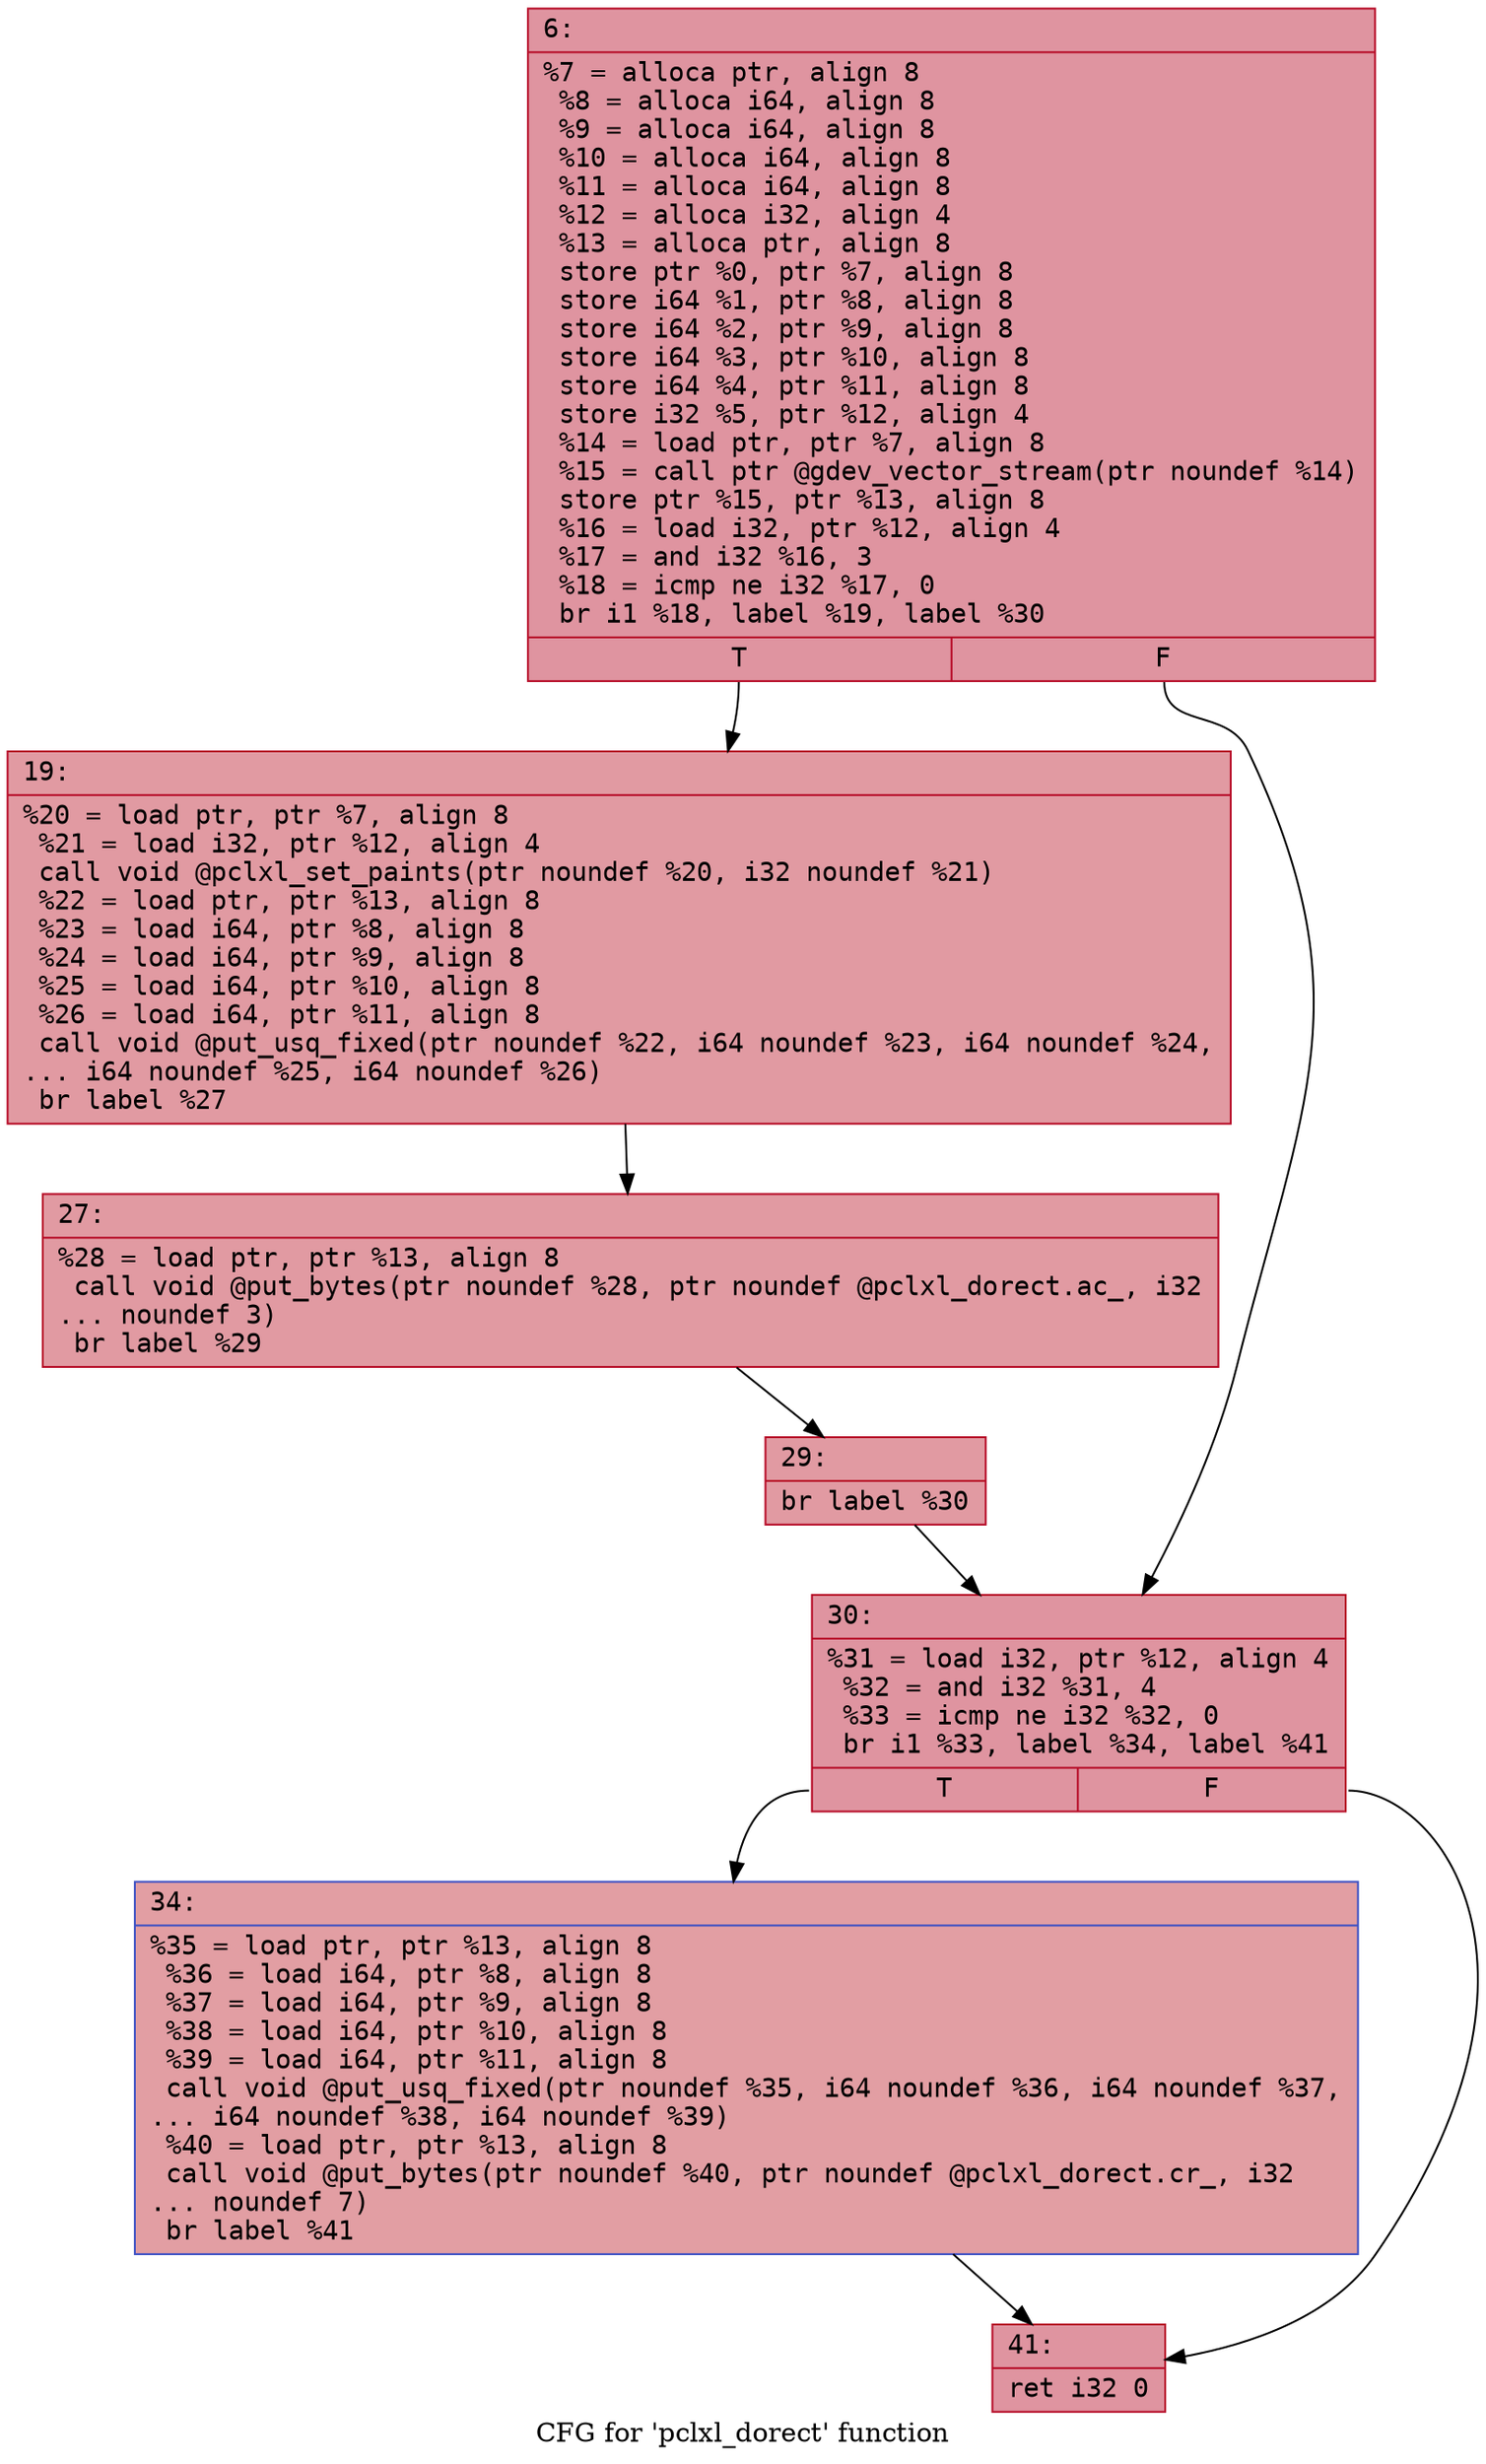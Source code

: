 digraph "CFG for 'pclxl_dorect' function" {
	label="CFG for 'pclxl_dorect' function";

	Node0x600003ba0410 [shape=record,color="#b70d28ff", style=filled, fillcolor="#b70d2870" fontname="Courier",label="{6:\l|  %7 = alloca ptr, align 8\l  %8 = alloca i64, align 8\l  %9 = alloca i64, align 8\l  %10 = alloca i64, align 8\l  %11 = alloca i64, align 8\l  %12 = alloca i32, align 4\l  %13 = alloca ptr, align 8\l  store ptr %0, ptr %7, align 8\l  store i64 %1, ptr %8, align 8\l  store i64 %2, ptr %9, align 8\l  store i64 %3, ptr %10, align 8\l  store i64 %4, ptr %11, align 8\l  store i32 %5, ptr %12, align 4\l  %14 = load ptr, ptr %7, align 8\l  %15 = call ptr @gdev_vector_stream(ptr noundef %14)\l  store ptr %15, ptr %13, align 8\l  %16 = load i32, ptr %12, align 4\l  %17 = and i32 %16, 3\l  %18 = icmp ne i32 %17, 0\l  br i1 %18, label %19, label %30\l|{<s0>T|<s1>F}}"];
	Node0x600003ba0410:s0 -> Node0x600003ba0460[tooltip="6 -> 19\nProbability 62.50%" ];
	Node0x600003ba0410:s1 -> Node0x600003ba0550[tooltip="6 -> 30\nProbability 37.50%" ];
	Node0x600003ba0460 [shape=record,color="#b70d28ff", style=filled, fillcolor="#bb1b2c70" fontname="Courier",label="{19:\l|  %20 = load ptr, ptr %7, align 8\l  %21 = load i32, ptr %12, align 4\l  call void @pclxl_set_paints(ptr noundef %20, i32 noundef %21)\l  %22 = load ptr, ptr %13, align 8\l  %23 = load i64, ptr %8, align 8\l  %24 = load i64, ptr %9, align 8\l  %25 = load i64, ptr %10, align 8\l  %26 = load i64, ptr %11, align 8\l  call void @put_usq_fixed(ptr noundef %22, i64 noundef %23, i64 noundef %24,\l... i64 noundef %25, i64 noundef %26)\l  br label %27\l}"];
	Node0x600003ba0460 -> Node0x600003ba04b0[tooltip="19 -> 27\nProbability 100.00%" ];
	Node0x600003ba04b0 [shape=record,color="#b70d28ff", style=filled, fillcolor="#bb1b2c70" fontname="Courier",label="{27:\l|  %28 = load ptr, ptr %13, align 8\l  call void @put_bytes(ptr noundef %28, ptr noundef @pclxl_dorect.ac_, i32\l... noundef 3)\l  br label %29\l}"];
	Node0x600003ba04b0 -> Node0x600003ba0500[tooltip="27 -> 29\nProbability 100.00%" ];
	Node0x600003ba0500 [shape=record,color="#b70d28ff", style=filled, fillcolor="#bb1b2c70" fontname="Courier",label="{29:\l|  br label %30\l}"];
	Node0x600003ba0500 -> Node0x600003ba0550[tooltip="29 -> 30\nProbability 100.00%" ];
	Node0x600003ba0550 [shape=record,color="#b70d28ff", style=filled, fillcolor="#b70d2870" fontname="Courier",label="{30:\l|  %31 = load i32, ptr %12, align 4\l  %32 = and i32 %31, 4\l  %33 = icmp ne i32 %32, 0\l  br i1 %33, label %34, label %41\l|{<s0>T|<s1>F}}"];
	Node0x600003ba0550:s0 -> Node0x600003ba05a0[tooltip="30 -> 34\nProbability 50.00%" ];
	Node0x600003ba0550:s1 -> Node0x600003ba05f0[tooltip="30 -> 41\nProbability 50.00%" ];
	Node0x600003ba05a0 [shape=record,color="#3d50c3ff", style=filled, fillcolor="#be242e70" fontname="Courier",label="{34:\l|  %35 = load ptr, ptr %13, align 8\l  %36 = load i64, ptr %8, align 8\l  %37 = load i64, ptr %9, align 8\l  %38 = load i64, ptr %10, align 8\l  %39 = load i64, ptr %11, align 8\l  call void @put_usq_fixed(ptr noundef %35, i64 noundef %36, i64 noundef %37,\l... i64 noundef %38, i64 noundef %39)\l  %40 = load ptr, ptr %13, align 8\l  call void @put_bytes(ptr noundef %40, ptr noundef @pclxl_dorect.cr_, i32\l... noundef 7)\l  br label %41\l}"];
	Node0x600003ba05a0 -> Node0x600003ba05f0[tooltip="34 -> 41\nProbability 100.00%" ];
	Node0x600003ba05f0 [shape=record,color="#b70d28ff", style=filled, fillcolor="#b70d2870" fontname="Courier",label="{41:\l|  ret i32 0\l}"];
}
